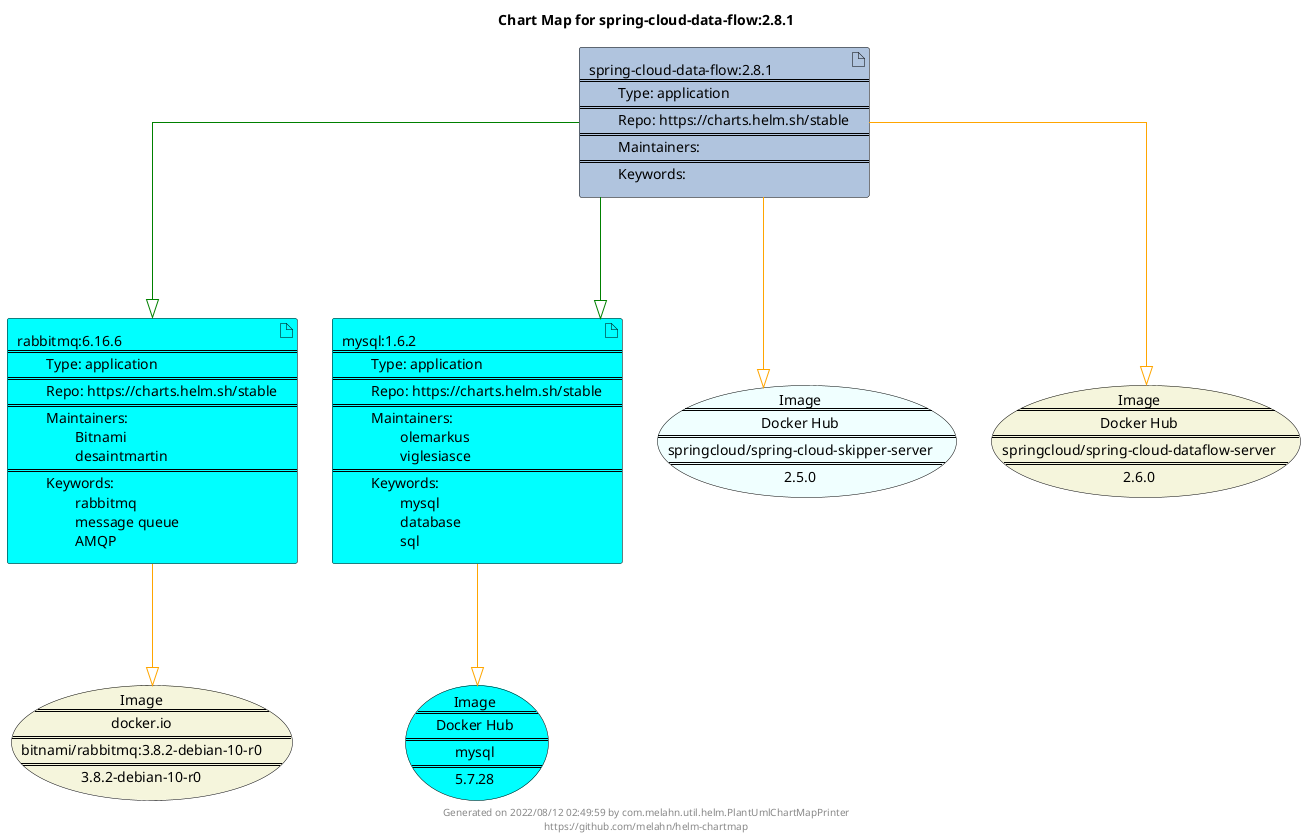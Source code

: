 @startuml
skinparam linetype ortho
skinparam backgroundColor white
skinparam usecaseBorderColor black
skinparam usecaseArrowColor LightSlateGray
skinparam artifactBorderColor black
skinparam artifactArrowColor LightSlateGray

title Chart Map for spring-cloud-data-flow:2.8.1

'There are 3 referenced Helm Charts
artifact "rabbitmq:6.16.6\n====\n\tType: application\n====\n\tRepo: https://charts.helm.sh/stable\n====\n\tMaintainers: \n\t\tBitnami\n\t\tdesaintmartin\n====\n\tKeywords: \n\t\trabbitmq\n\t\tmessage queue\n\t\tAMQP" as rabbitmq_6_16_6 #Aqua
artifact "spring-cloud-data-flow:2.8.1\n====\n\tType: application\n====\n\tRepo: https://charts.helm.sh/stable\n====\n\tMaintainers: \n====\n\tKeywords: " as spring_cloud_data_flow_2_8_1 #LightSteelBlue
artifact "mysql:1.6.2\n====\n\tType: application\n====\n\tRepo: https://charts.helm.sh/stable\n====\n\tMaintainers: \n\t\tolemarkus\n\t\tviglesiasce\n====\n\tKeywords: \n\t\tmysql\n\t\tdatabase\n\t\tsql" as mysql_1_6_2 #Aqua

'There are 4 referenced Docker Images
usecase "Image\n====\nDocker Hub\n====\nspringcloud/spring-cloud-skipper-server\n====\n2.5.0" as springcloud_spring_cloud_skipper_server_2_5_0 #Azure
usecase "Image\n====\nDocker Hub\n====\nmysql\n====\n5.7.28" as mysql_5_7_28 #Aqua
usecase "Image\n====\ndocker.io\n====\nbitnami/rabbitmq:3.8.2-debian-10-r0\n====\n3.8.2-debian-10-r0" as docker_io_bitnami_rabbitmq_3_8_2_debian_10_r0 #Beige
usecase "Image\n====\nDocker Hub\n====\nspringcloud/spring-cloud-dataflow-server\n====\n2.6.0" as springcloud_spring_cloud_dataflow_server_2_6_0 #Beige

'Chart Dependencies
spring_cloud_data_flow_2_8_1--[#green]-|>mysql_1_6_2
spring_cloud_data_flow_2_8_1--[#green]-|>rabbitmq_6_16_6
rabbitmq_6_16_6--[#orange]-|>docker_io_bitnami_rabbitmq_3_8_2_debian_10_r0
spring_cloud_data_flow_2_8_1--[#orange]-|>springcloud_spring_cloud_skipper_server_2_5_0
spring_cloud_data_flow_2_8_1--[#orange]-|>springcloud_spring_cloud_dataflow_server_2_6_0
mysql_1_6_2--[#orange]-|>mysql_5_7_28

center footer Generated on 2022/08/12 02:49:59 by com.melahn.util.helm.PlantUmlChartMapPrinter\nhttps://github.com/melahn/helm-chartmap
@enduml
